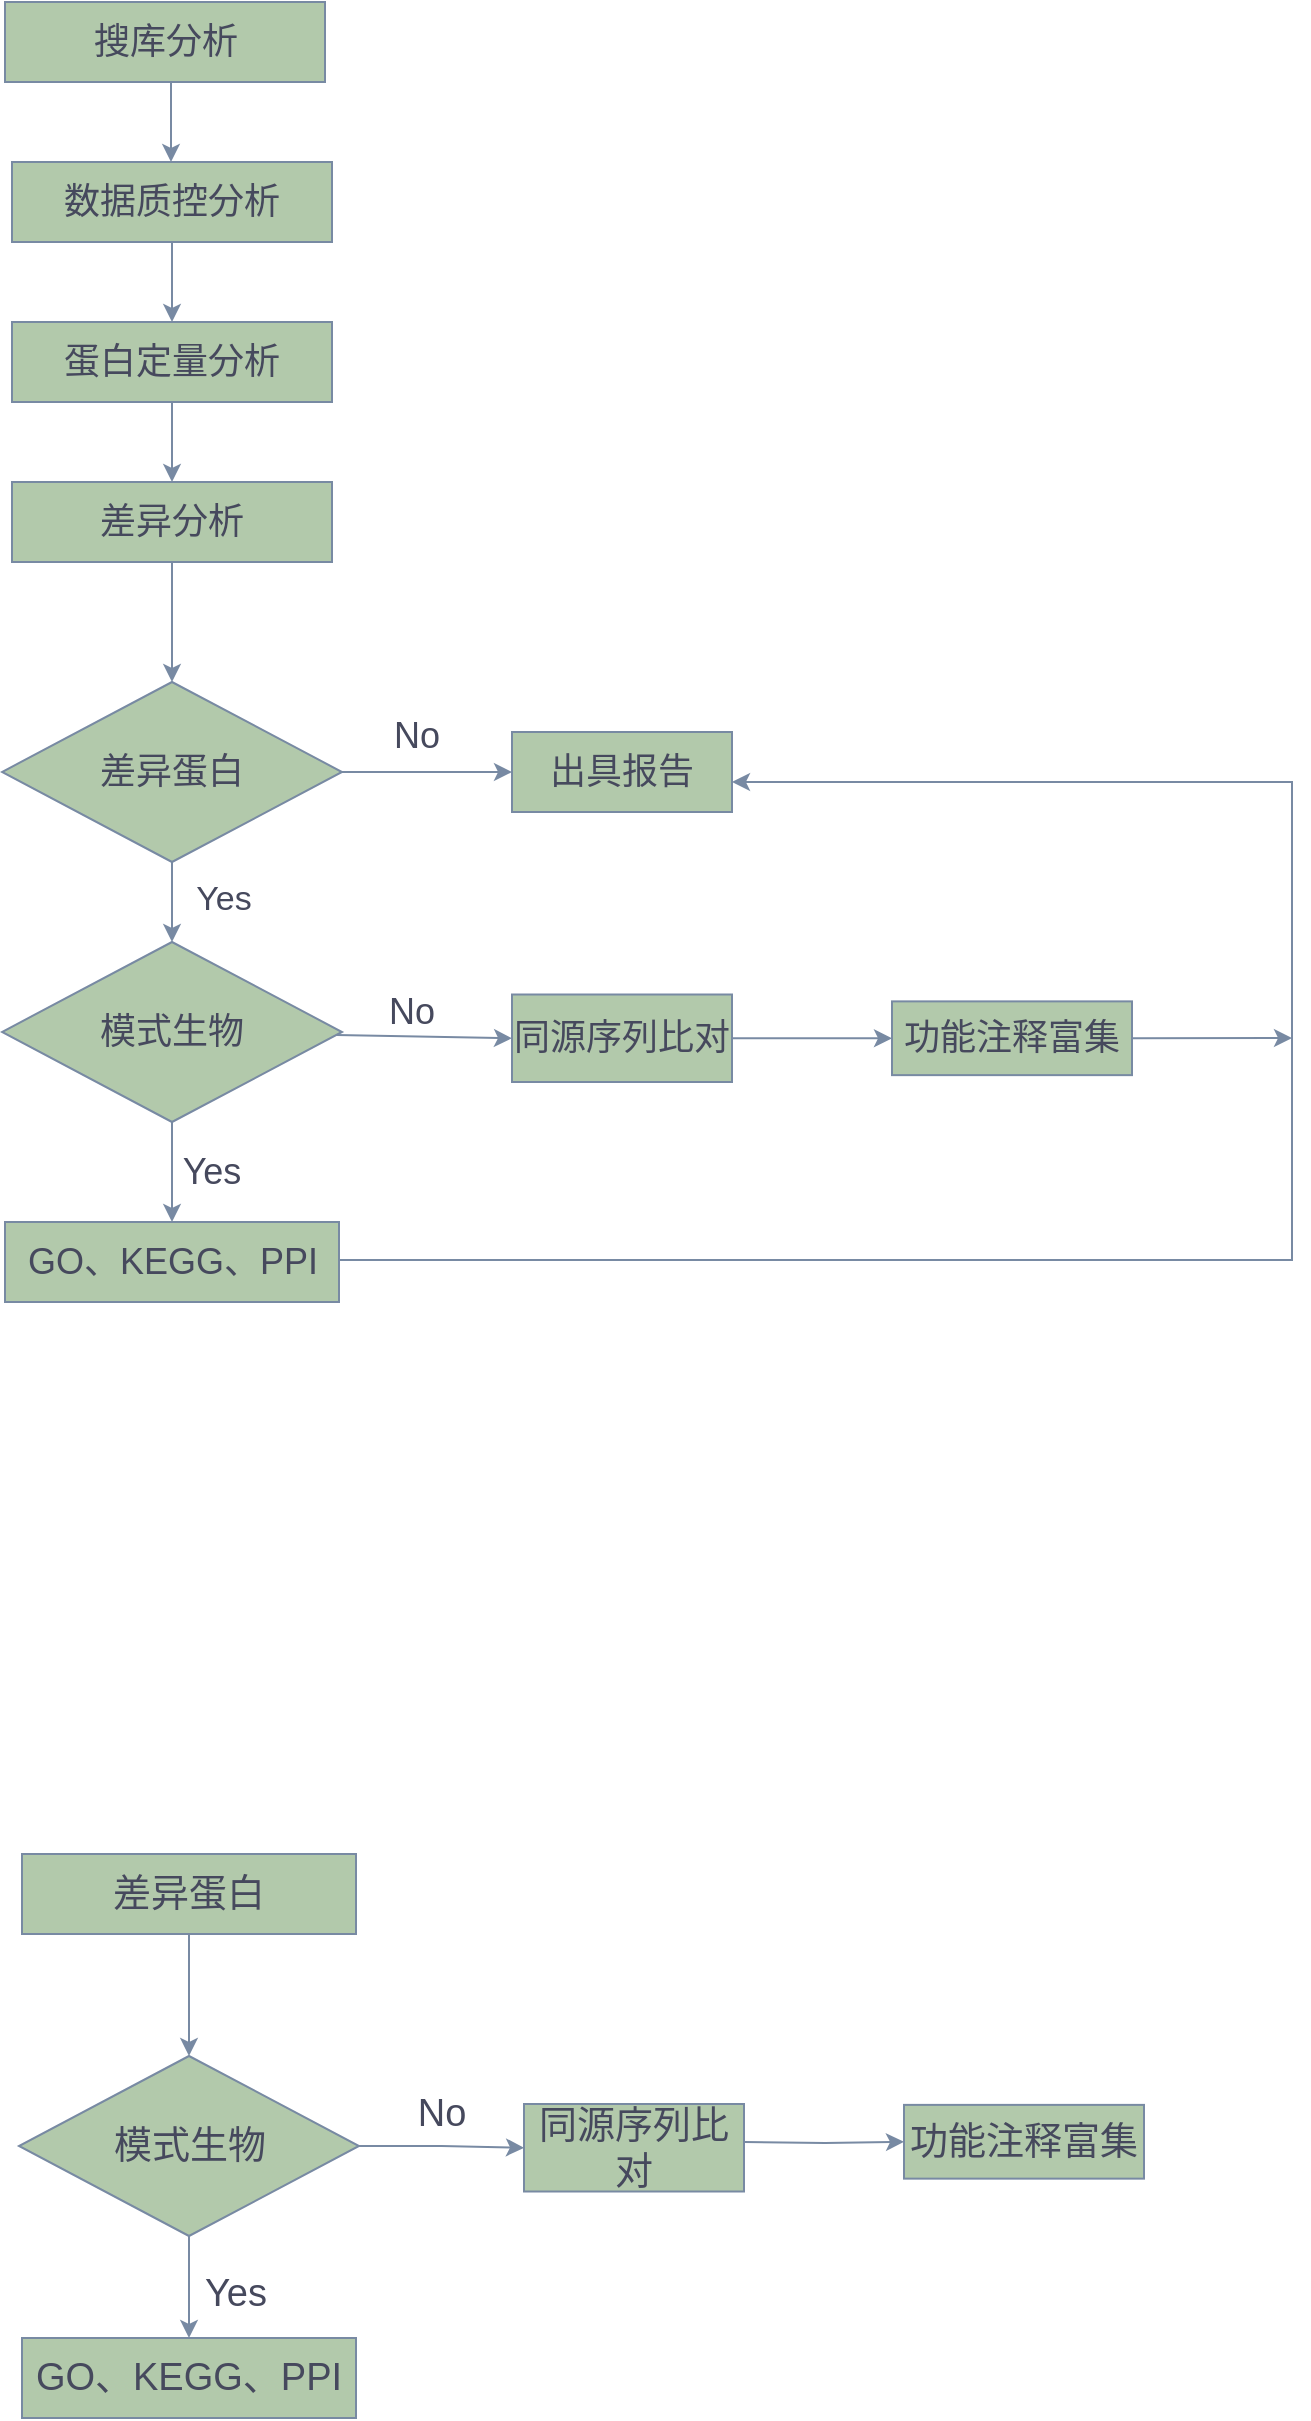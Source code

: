 <mxfile version="24.7.17">
  <diagram name="第 1 页" id="GWENcBLxNjGepDYWQwoa">
    <mxGraphModel dx="1188" dy="746" grid="0" gridSize="10" guides="1" tooltips="1" connect="1" arrows="1" fold="1" page="1" pageScale="1" pageWidth="1169" pageHeight="827" math="0" shadow="0">
      <root>
        <mxCell id="0" />
        <mxCell id="1" parent="0" />
        <mxCell id="I2fkrfDvTkCimYVPOqmN-5" value="" style="edgeStyle=none;rounded=0;orthogonalLoop=1;jettySize=auto;html=1;fontSize=18;labelBackgroundColor=none;strokeColor=#788AA3;fontColor=default;" parent="1" source="I2fkrfDvTkCimYVPOqmN-1" target="I2fkrfDvTkCimYVPOqmN-2" edge="1">
          <mxGeometry relative="1" as="geometry" />
        </mxCell>
        <mxCell id="I2fkrfDvTkCimYVPOqmN-1" value="&lt;font style=&quot;font-size: 18px;&quot;&gt;数据质控分析&lt;/font&gt;" style="whiteSpace=wrap;html=1;fontSize=18;labelBackgroundColor=none;fillColor=#B2C9AB;strokeColor=#788AA3;fontColor=#46495D;" parent="1" vertex="1">
          <mxGeometry x="120" y="165" width="160" height="40" as="geometry" />
        </mxCell>
        <mxCell id="I2fkrfDvTkCimYVPOqmN-7" value="" style="edgeStyle=none;rounded=0;orthogonalLoop=1;jettySize=auto;html=1;fontSize=18;labelBackgroundColor=none;strokeColor=#788AA3;fontColor=default;" parent="1" source="I2fkrfDvTkCimYVPOqmN-2" target="I2fkrfDvTkCimYVPOqmN-3" edge="1">
          <mxGeometry relative="1" as="geometry" />
        </mxCell>
        <mxCell id="I2fkrfDvTkCimYVPOqmN-2" value="蛋白定量分析" style="whiteSpace=wrap;html=1;fontSize=18;labelBackgroundColor=none;fillColor=#B2C9AB;strokeColor=#788AA3;fontColor=#46495D;" parent="1" vertex="1">
          <mxGeometry x="120" y="245" width="160" height="40" as="geometry" />
        </mxCell>
        <mxCell id="I2fkrfDvTkCimYVPOqmN-9" value="" style="edgeStyle=none;rounded=0;orthogonalLoop=1;jettySize=auto;html=1;fontSize=18;labelBackgroundColor=none;strokeColor=#788AA3;fontColor=default;" parent="1" source="I2fkrfDvTkCimYVPOqmN-3" target="I2fkrfDvTkCimYVPOqmN-8" edge="1">
          <mxGeometry relative="1" as="geometry" />
        </mxCell>
        <mxCell id="I2fkrfDvTkCimYVPOqmN-3" value="差异分析" style="whiteSpace=wrap;html=1;fontSize=18;labelBackgroundColor=none;fillColor=#B2C9AB;strokeColor=#788AA3;fontColor=#46495D;" parent="1" vertex="1">
          <mxGeometry x="120" y="325" width="160" height="40" as="geometry" />
        </mxCell>
        <mxCell id="I2fkrfDvTkCimYVPOqmN-14" value="" style="edgeStyle=none;rounded=0;orthogonalLoop=1;jettySize=auto;html=1;fontSize=18;labelBackgroundColor=none;strokeColor=#788AA3;fontColor=default;" parent="1" source="I2fkrfDvTkCimYVPOqmN-8" edge="1">
          <mxGeometry relative="1" as="geometry">
            <mxPoint x="200" y="555" as="targetPoint" />
          </mxGeometry>
        </mxCell>
        <mxCell id="I2fkrfDvTkCimYVPOqmN-17" value="" style="edgeStyle=none;rounded=0;orthogonalLoop=1;jettySize=auto;html=1;fontSize=18;labelBackgroundColor=none;strokeColor=#788AA3;fontColor=default;" parent="1" source="I2fkrfDvTkCimYVPOqmN-8" target="I2fkrfDvTkCimYVPOqmN-10" edge="1">
          <mxGeometry relative="1" as="geometry" />
        </mxCell>
        <mxCell id="I2fkrfDvTkCimYVPOqmN-8" value="差异蛋白" style="rhombus;whiteSpace=wrap;html=1;fontSize=18;labelBackgroundColor=none;fillColor=#B2C9AB;strokeColor=#788AA3;fontColor=#46495D;" parent="1" vertex="1">
          <mxGeometry x="115" y="425" width="170" height="90" as="geometry" />
        </mxCell>
        <mxCell id="I2fkrfDvTkCimYVPOqmN-10" value="出具报告" style="whiteSpace=wrap;html=1;fontSize=18;labelBackgroundColor=none;fillColor=#B2C9AB;strokeColor=#788AA3;fontColor=#46495D;" parent="1" vertex="1">
          <mxGeometry x="370" y="450" width="110" height="40" as="geometry" />
        </mxCell>
        <mxCell id="I2fkrfDvTkCimYVPOqmN-12" value="No" style="text;html=1;align=center;verticalAlign=middle;resizable=0;points=[];autosize=1;strokeColor=none;fillColor=none;fontSize=18;labelBackgroundColor=none;fontColor=#46495D;" parent="1" vertex="1">
          <mxGeometry x="301" y="435" width="41" height="34" as="geometry" />
        </mxCell>
        <mxCell id="I2fkrfDvTkCimYVPOqmN-19" value="" style="edgeStyle=none;rounded=0;orthogonalLoop=1;jettySize=auto;html=1;entryX=0;entryY=0.5;entryDx=0;entryDy=0;entryPerimeter=0;fontSize=18;labelBackgroundColor=none;strokeColor=#788AA3;fontColor=default;" parent="1" source="I2fkrfDvTkCimYVPOqmN-13" target="I2fkrfDvTkCimYVPOqmN-20" edge="1">
          <mxGeometry relative="1" as="geometry">
            <mxPoint x="365" y="600" as="targetPoint" />
          </mxGeometry>
        </mxCell>
        <mxCell id="I2fkrfDvTkCimYVPOqmN-23" value="" style="edgeStyle=none;rounded=0;orthogonalLoop=1;jettySize=auto;html=1;fontSize=18;labelBackgroundColor=none;strokeColor=#788AA3;fontColor=default;" parent="1" source="I2fkrfDvTkCimYVPOqmN-13" target="I2fkrfDvTkCimYVPOqmN-22" edge="1">
          <mxGeometry relative="1" as="geometry" />
        </mxCell>
        <mxCell id="I2fkrfDvTkCimYVPOqmN-13" value="模式生物" style="rhombus;whiteSpace=wrap;html=1;fontSize=18;labelBackgroundColor=none;fillColor=#B2C9AB;strokeColor=#788AA3;fontColor=#46495D;" parent="1" vertex="1">
          <mxGeometry x="115" y="555" width="170" height="90" as="geometry" />
        </mxCell>
        <mxCell id="I2fkrfDvTkCimYVPOqmN-25" value="" style="edgeStyle=none;rounded=0;orthogonalLoop=1;jettySize=auto;html=1;fontSize=18;labelBackgroundColor=none;strokeColor=#788AA3;fontColor=default;" parent="1" source="I2fkrfDvTkCimYVPOqmN-20" target="I2fkrfDvTkCimYVPOqmN-24" edge="1">
          <mxGeometry relative="1" as="geometry" />
        </mxCell>
        <mxCell id="I2fkrfDvTkCimYVPOqmN-20" value="同源序列比对" style="whiteSpace=wrap;html=1;fontSize=18;labelBackgroundColor=none;fillColor=#B2C9AB;strokeColor=#788AA3;fontColor=#46495D;" parent="1" vertex="1">
          <mxGeometry x="370" y="581.25" width="110" height="43.75" as="geometry" />
        </mxCell>
        <mxCell id="I2fkrfDvTkCimYVPOqmN-21" value="No" style="text;strokeColor=none;align=center;fillColor=none;html=1;verticalAlign=middle;whiteSpace=wrap;rounded=0;fontSize=18;labelBackgroundColor=none;fontColor=#46495D;" parent="1" vertex="1">
          <mxGeometry x="290" y="575" width="60" height="30" as="geometry" />
        </mxCell>
        <mxCell id="I2fkrfDvTkCimYVPOqmN-33" value="" style="edgeStyle=none;rounded=0;orthogonalLoop=1;jettySize=auto;html=1;fontSize=18;labelBackgroundColor=none;strokeColor=#788AA3;fontColor=default;" parent="1" edge="1">
          <mxGeometry relative="1" as="geometry">
            <mxPoint x="260" y="714" as="sourcePoint" />
            <mxPoint x="480" y="475" as="targetPoint" />
            <Array as="points">
              <mxPoint x="760" y="714" />
              <mxPoint x="760" y="475" />
            </Array>
          </mxGeometry>
        </mxCell>
        <mxCell id="I2fkrfDvTkCimYVPOqmN-22" value="GO、KEGG、PPI" style="whiteSpace=wrap;html=1;fontSize=18;labelBackgroundColor=none;fillColor=#B2C9AB;strokeColor=#788AA3;fontColor=#46495D;" parent="1" vertex="1">
          <mxGeometry x="116.5" y="695" width="167" height="40" as="geometry" />
        </mxCell>
        <mxCell id="I2fkrfDvTkCimYVPOqmN-31" style="edgeStyle=none;rounded=0;orthogonalLoop=1;jettySize=auto;html=1;fontSize=18;labelBackgroundColor=none;strokeColor=#788AA3;fontColor=default;" parent="1" source="I2fkrfDvTkCimYVPOqmN-24" edge="1">
          <mxGeometry relative="1" as="geometry">
            <mxPoint x="760" y="603" as="targetPoint" />
          </mxGeometry>
        </mxCell>
        <mxCell id="I2fkrfDvTkCimYVPOqmN-24" value="功能注释富集" style="whiteSpace=wrap;html=1;fontSize=18;labelBackgroundColor=none;fillColor=#B2C9AB;strokeColor=#788AA3;fontColor=#46495D;" parent="1" vertex="1">
          <mxGeometry x="560" y="584.69" width="120" height="36.88" as="geometry" />
        </mxCell>
        <mxCell id="I2fkrfDvTkCimYVPOqmN-26" value="Yes" style="text;strokeColor=none;align=center;fillColor=none;html=1;verticalAlign=middle;whiteSpace=wrap;rounded=0;fontSize=18;labelBackgroundColor=none;fontColor=#46495D;" parent="1" vertex="1">
          <mxGeometry x="190" y="655" width="60" height="30" as="geometry" />
        </mxCell>
        <mxCell id="I2fkrfDvTkCimYVPOqmN-34" value="Yes" style="text;strokeColor=none;align=center;fillColor=none;html=1;verticalAlign=middle;whiteSpace=wrap;rounded=0;fontColor=#46495D;fontSize=17;labelBackgroundColor=none;" parent="1" vertex="1">
          <mxGeometry x="196" y="519" width="60" height="30" as="geometry" />
        </mxCell>
        <mxCell id="I2fkrfDvTkCimYVPOqmN-62" value="" style="edgeStyle=orthogonalEdgeStyle;rounded=0;orthogonalLoop=1;jettySize=auto;html=1;strokeColor=#788AA3;fontColor=default;fillColor=#B2C9AB;fontSize=19;labelBackgroundColor=none;" parent="1" source="I2fkrfDvTkCimYVPOqmN-40" target="I2fkrfDvTkCimYVPOqmN-44" edge="1">
          <mxGeometry relative="1" as="geometry" />
        </mxCell>
        <mxCell id="I2fkrfDvTkCimYVPOqmN-65" value="" style="edgeStyle=orthogonalEdgeStyle;rounded=0;orthogonalLoop=1;jettySize=auto;html=1;strokeColor=#788AA3;fontColor=default;fillColor=#B2C9AB;fontSize=19;labelBackgroundColor=none;" parent="1" source="I2fkrfDvTkCimYVPOqmN-40" target="I2fkrfDvTkCimYVPOqmN-41" edge="1">
          <mxGeometry relative="1" as="geometry" />
        </mxCell>
        <mxCell id="I2fkrfDvTkCimYVPOqmN-40" value="模式生物" style="rhombus;whiteSpace=wrap;html=1;fontSize=19;labelBackgroundColor=none;fillColor=#B2C9AB;strokeColor=#788AA3;fontColor=#46495D;" parent="1" vertex="1">
          <mxGeometry x="123.5" y="1112" width="170" height="90" as="geometry" />
        </mxCell>
        <mxCell id="I2fkrfDvTkCimYVPOqmN-50" value="" style="edgeStyle=orthogonalEdgeStyle;rounded=0;orthogonalLoop=1;jettySize=auto;html=1;strokeColor=#788AA3;fontColor=default;fillColor=#B2C9AB;fontSize=19;labelBackgroundColor=none;" parent="1" edge="1">
          <mxGeometry relative="1" as="geometry">
            <mxPoint x="486" y="1154.979" as="sourcePoint" />
            <mxPoint x="566" y="1154.921" as="targetPoint" />
          </mxGeometry>
        </mxCell>
        <mxCell id="I2fkrfDvTkCimYVPOqmN-41" value="同源序列比对" style="whiteSpace=wrap;html=1;fontSize=19;labelBackgroundColor=none;fillColor=#B2C9AB;strokeColor=#788AA3;fontColor=#46495D;" parent="1" vertex="1">
          <mxGeometry x="376" y="1136" width="110" height="43.75" as="geometry" />
        </mxCell>
        <mxCell id="I2fkrfDvTkCimYVPOqmN-44" value="GO、KEGG、PPI" style="whiteSpace=wrap;html=1;fontSize=19;labelBackgroundColor=none;fillColor=#B2C9AB;strokeColor=#788AA3;fontColor=#46495D;" parent="1" vertex="1">
          <mxGeometry x="125" y="1253" width="167" height="40" as="geometry" />
        </mxCell>
        <mxCell id="I2fkrfDvTkCimYVPOqmN-45" value="功能注释富集" style="whiteSpace=wrap;html=1;fontSize=19;labelBackgroundColor=none;fillColor=#B2C9AB;strokeColor=#788AA3;fontColor=#46495D;" parent="1" vertex="1">
          <mxGeometry x="566" y="1136.44" width="120" height="36.88" as="geometry" />
        </mxCell>
        <mxCell id="I2fkrfDvTkCimYVPOqmN-61" value="" style="edgeStyle=orthogonalEdgeStyle;rounded=0;orthogonalLoop=1;jettySize=auto;html=1;strokeColor=#788AA3;fontColor=default;fillColor=#B2C9AB;fontSize=19;labelBackgroundColor=none;" parent="1" source="I2fkrfDvTkCimYVPOqmN-46" target="I2fkrfDvTkCimYVPOqmN-40" edge="1">
          <mxGeometry relative="1" as="geometry" />
        </mxCell>
        <mxCell id="I2fkrfDvTkCimYVPOqmN-46" value="差异蛋白" style="whiteSpace=wrap;html=1;fontSize=19;labelBackgroundColor=none;fillColor=#B2C9AB;strokeColor=#788AA3;fontColor=#46495D;" parent="1" vertex="1">
          <mxGeometry x="125" y="1011" width="167" height="40" as="geometry" />
        </mxCell>
        <mxCell id="I2fkrfDvTkCimYVPOqmN-66" value="No" style="text;strokeColor=none;align=center;fillColor=none;html=1;verticalAlign=middle;whiteSpace=wrap;rounded=0;fontColor=#46495D;fontSize=19;labelBackgroundColor=none;" parent="1" vertex="1">
          <mxGeometry x="305" y="1126" width="60" height="30" as="geometry" />
        </mxCell>
        <mxCell id="I2fkrfDvTkCimYVPOqmN-67" value="Yes" style="text;strokeColor=none;align=center;fillColor=none;html=1;verticalAlign=middle;whiteSpace=wrap;rounded=0;fontColor=#46495D;fontSize=19;labelBackgroundColor=none;" parent="1" vertex="1">
          <mxGeometry x="202" y="1216" width="60" height="30" as="geometry" />
        </mxCell>
        <mxCell id="pitsX1S76VtzRZdV6PsT-1" value="搜库分析" style="whiteSpace=wrap;html=1;fontSize=18;labelBackgroundColor=none;fillColor=#B2C9AB;strokeColor=#788AA3;fontColor=#46495D;" vertex="1" parent="1">
          <mxGeometry x="116.5" y="85" width="160" height="40" as="geometry" />
        </mxCell>
        <mxCell id="pitsX1S76VtzRZdV6PsT-2" value="" style="edgeStyle=none;rounded=0;orthogonalLoop=1;jettySize=auto;html=1;fontSize=18;labelBackgroundColor=none;strokeColor=#788AA3;fontColor=default;" edge="1" parent="1">
          <mxGeometry relative="1" as="geometry">
            <mxPoint x="199.5" y="125" as="sourcePoint" />
            <mxPoint x="199.5" y="165" as="targetPoint" />
          </mxGeometry>
        </mxCell>
      </root>
    </mxGraphModel>
  </diagram>
</mxfile>

